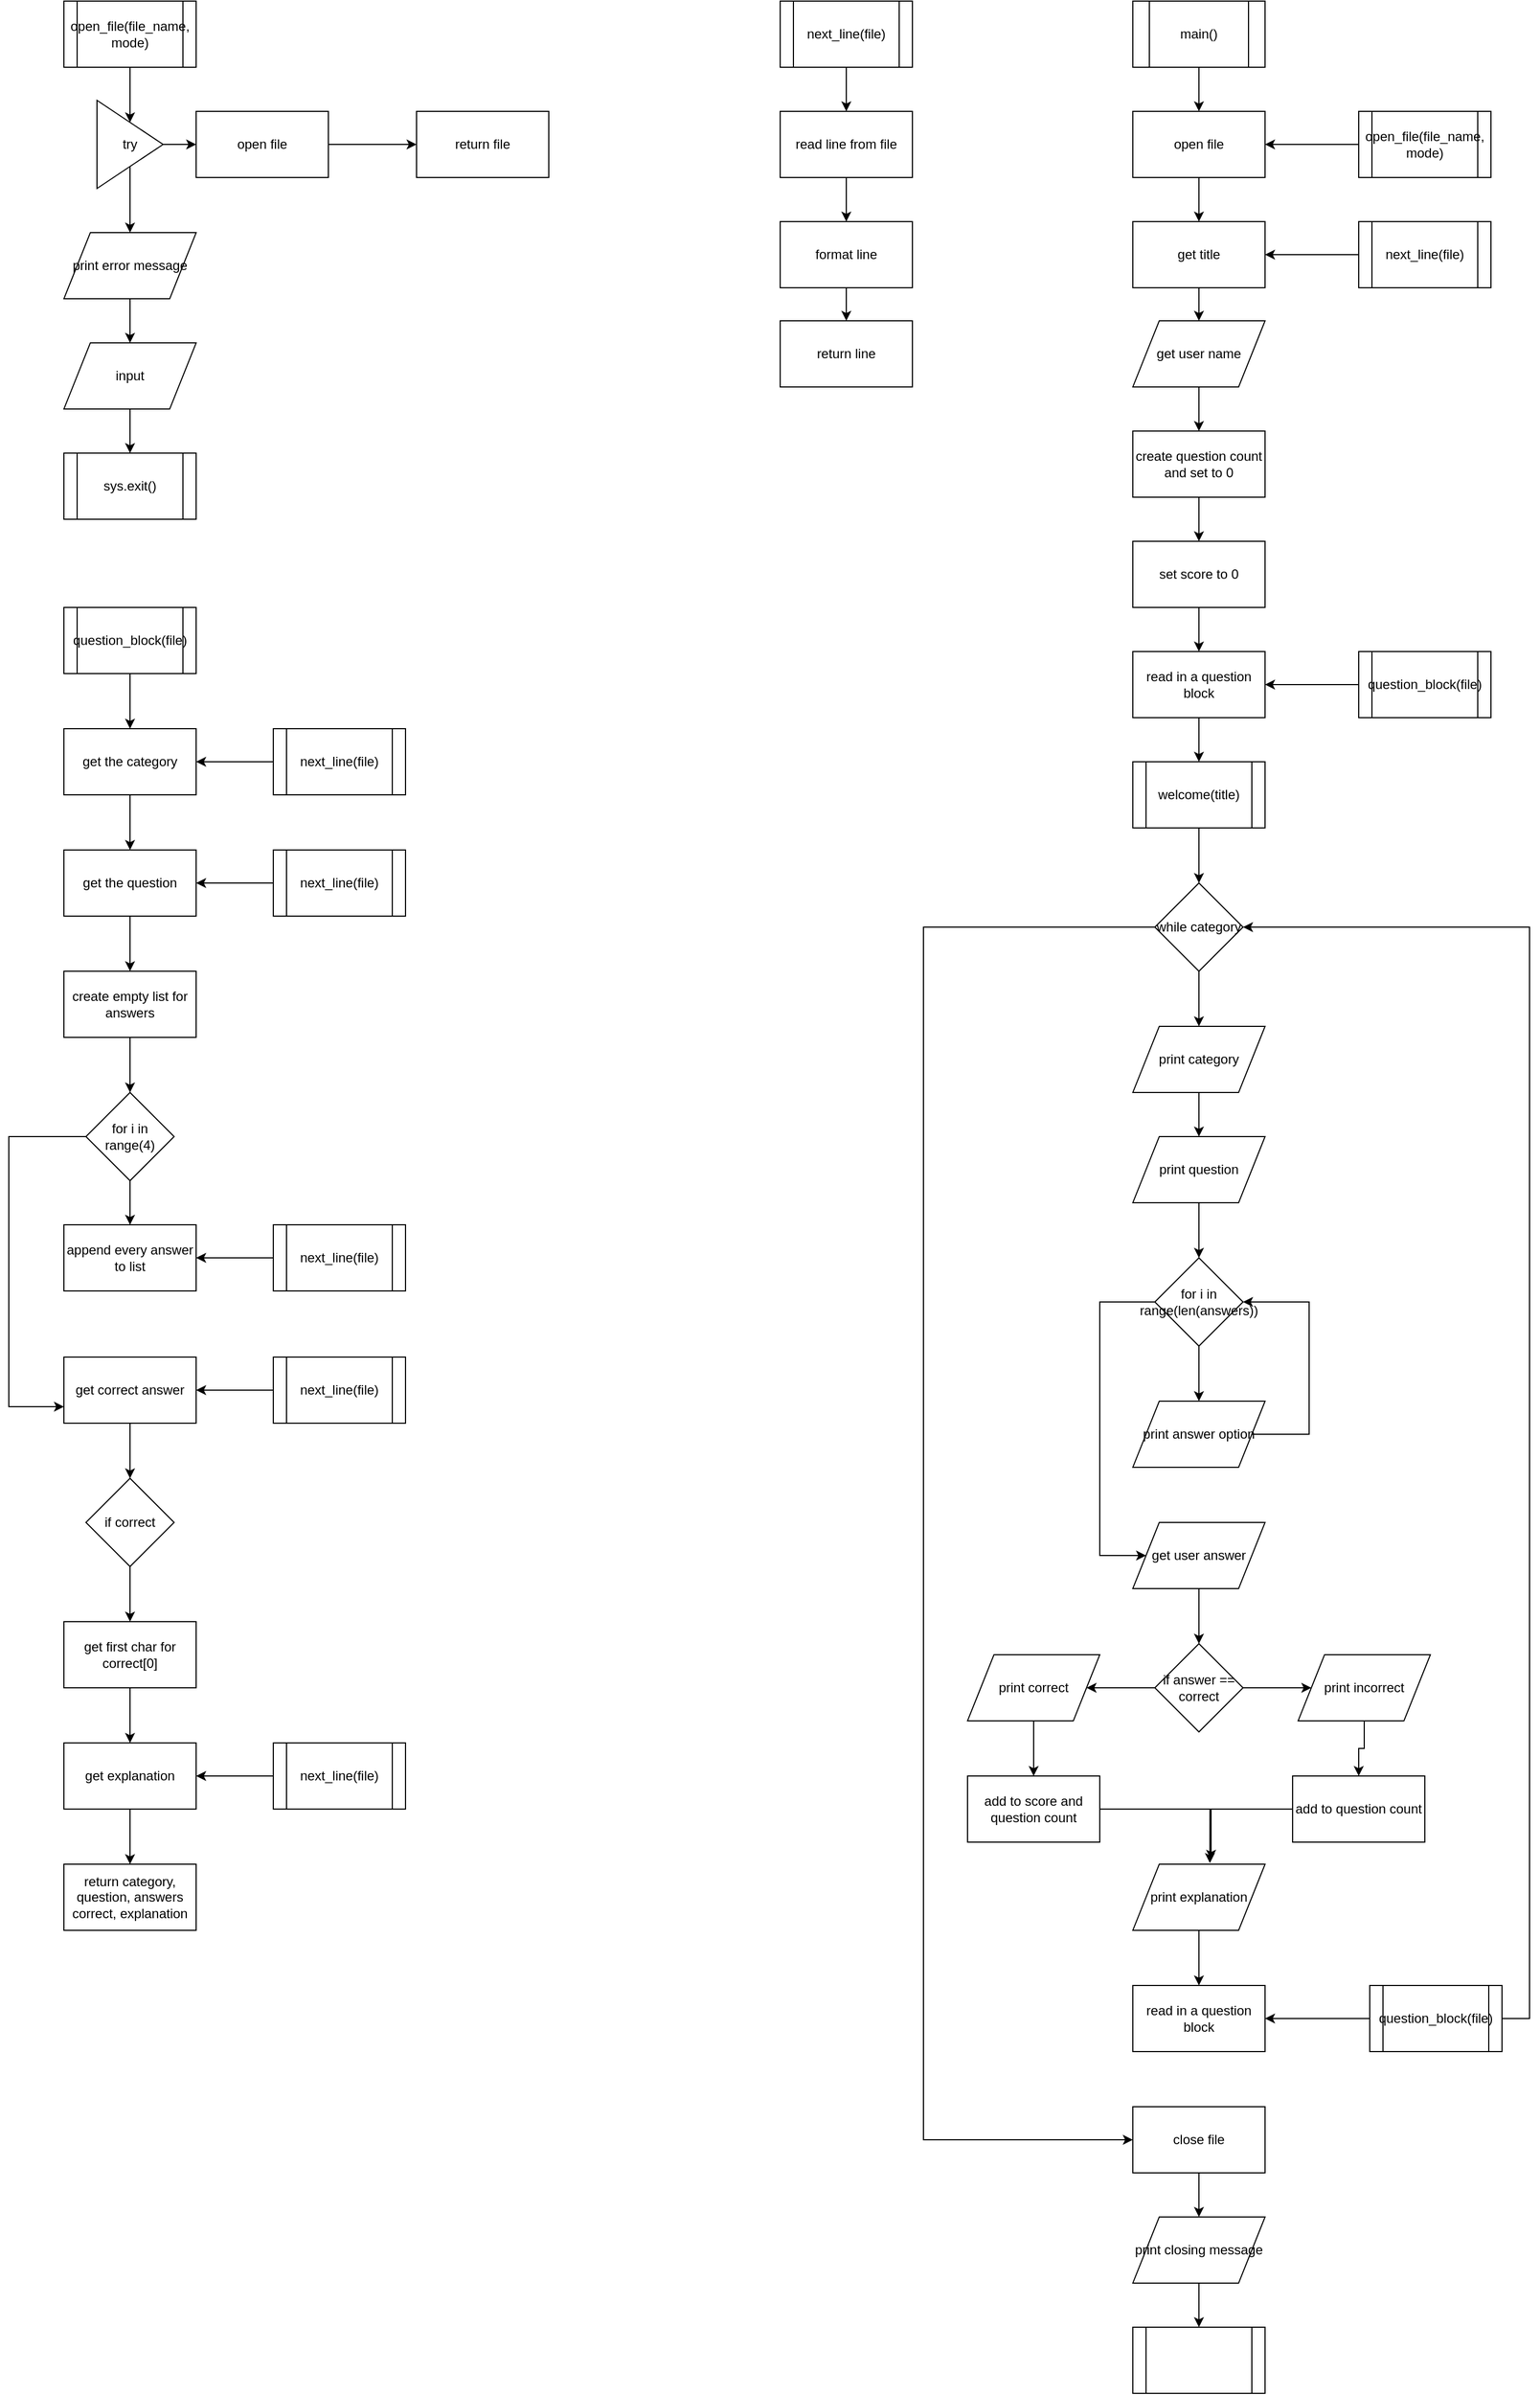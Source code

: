<mxfile version="11.1.4" type="device"><diagram id="YWIgd0XCycxzVZSlgE9_" name="Page-1"><mxGraphModel dx="1662" dy="824" grid="1" gridSize="10" guides="1" tooltips="1" connect="1" arrows="1" fold="1" page="1" pageScale="1" pageWidth="850" pageHeight="1100" math="0" shadow="0"><root><mxCell id="0"/><mxCell id="1" parent="0"/><mxCell id="66_MxA1El6vl7MiI53ng-3" value="" style="edgeStyle=orthogonalEdgeStyle;rounded=0;orthogonalLoop=1;jettySize=auto;html=1;" parent="1" source="66_MxA1El6vl7MiI53ng-1" target="66_MxA1El6vl7MiI53ng-2" edge="1"><mxGeometry relative="1" as="geometry"/></mxCell><mxCell id="66_MxA1El6vl7MiI53ng-1" value="open_file(file_name, mode)" style="shape=process;whiteSpace=wrap;html=1;backgroundOutline=1;" parent="1" vertex="1"><mxGeometry x="100" y="100" width="120" height="60" as="geometry"/></mxCell><mxCell id="66_MxA1El6vl7MiI53ng-5" value="" style="edgeStyle=orthogonalEdgeStyle;rounded=0;orthogonalLoop=1;jettySize=auto;html=1;" parent="1" source="66_MxA1El6vl7MiI53ng-2" target="66_MxA1El6vl7MiI53ng-4" edge="1"><mxGeometry relative="1" as="geometry"/></mxCell><mxCell id="66_MxA1El6vl7MiI53ng-11" value="" style="edgeStyle=orthogonalEdgeStyle;rounded=0;orthogonalLoop=1;jettySize=auto;html=1;" parent="1" source="66_MxA1El6vl7MiI53ng-2" target="66_MxA1El6vl7MiI53ng-10" edge="1"><mxGeometry relative="1" as="geometry"/></mxCell><mxCell id="66_MxA1El6vl7MiI53ng-2" value="try&lt;br&gt;" style="triangle;whiteSpace=wrap;html=1;" parent="1" vertex="1"><mxGeometry x="130" y="190" width="60" height="80" as="geometry"/></mxCell><mxCell id="66_MxA1El6vl7MiI53ng-7" value="" style="edgeStyle=orthogonalEdgeStyle;rounded=0;orthogonalLoop=1;jettySize=auto;html=1;" parent="1" source="66_MxA1El6vl7MiI53ng-4" target="66_MxA1El6vl7MiI53ng-6" edge="1"><mxGeometry relative="1" as="geometry"/></mxCell><mxCell id="66_MxA1El6vl7MiI53ng-4" value="print error message" style="shape=parallelogram;perimeter=parallelogramPerimeter;whiteSpace=wrap;html=1;" parent="1" vertex="1"><mxGeometry x="100" y="310" width="120" height="60" as="geometry"/></mxCell><mxCell id="66_MxA1El6vl7MiI53ng-9" value="" style="edgeStyle=orthogonalEdgeStyle;rounded=0;orthogonalLoop=1;jettySize=auto;html=1;" parent="1" source="66_MxA1El6vl7MiI53ng-6" target="66_MxA1El6vl7MiI53ng-8" edge="1"><mxGeometry relative="1" as="geometry"/></mxCell><mxCell id="66_MxA1El6vl7MiI53ng-6" value="input" style="shape=parallelogram;perimeter=parallelogramPerimeter;whiteSpace=wrap;html=1;" parent="1" vertex="1"><mxGeometry x="100" y="410" width="120" height="60" as="geometry"/></mxCell><mxCell id="66_MxA1El6vl7MiI53ng-8" value="sys.exit()" style="shape=process;whiteSpace=wrap;html=1;backgroundOutline=1;" parent="1" vertex="1"><mxGeometry x="100" y="510" width="120" height="60" as="geometry"/></mxCell><mxCell id="66_MxA1El6vl7MiI53ng-13" value="" style="edgeStyle=orthogonalEdgeStyle;rounded=0;orthogonalLoop=1;jettySize=auto;html=1;" parent="1" source="66_MxA1El6vl7MiI53ng-10" target="66_MxA1El6vl7MiI53ng-12" edge="1"><mxGeometry relative="1" as="geometry"/></mxCell><mxCell id="66_MxA1El6vl7MiI53ng-10" value="open file" style="rounded=0;whiteSpace=wrap;html=1;" parent="1" vertex="1"><mxGeometry x="220" y="200" width="120" height="60" as="geometry"/></mxCell><mxCell id="66_MxA1El6vl7MiI53ng-12" value="return file" style="rounded=0;whiteSpace=wrap;html=1;" parent="1" vertex="1"><mxGeometry x="420" y="200" width="120" height="60" as="geometry"/></mxCell><mxCell id="66_MxA1El6vl7MiI53ng-24" value="" style="edgeStyle=orthogonalEdgeStyle;rounded=0;orthogonalLoop=1;jettySize=auto;html=1;" parent="1" source="66_MxA1El6vl7MiI53ng-14" target="66_MxA1El6vl7MiI53ng-23" edge="1"><mxGeometry relative="1" as="geometry"/></mxCell><mxCell id="66_MxA1El6vl7MiI53ng-14" value="next_line(file)" style="shape=process;whiteSpace=wrap;html=1;backgroundOutline=1;" parent="1" vertex="1"><mxGeometry x="750" y="100" width="120" height="60" as="geometry"/></mxCell><mxCell id="66_MxA1El6vl7MiI53ng-27" value="" style="edgeStyle=orthogonalEdgeStyle;rounded=0;orthogonalLoop=1;jettySize=auto;html=1;" parent="1" source="66_MxA1El6vl7MiI53ng-23" target="66_MxA1El6vl7MiI53ng-26" edge="1"><mxGeometry relative="1" as="geometry"/></mxCell><mxCell id="66_MxA1El6vl7MiI53ng-23" value="read line from file" style="rounded=0;whiteSpace=wrap;html=1;" parent="1" vertex="1"><mxGeometry x="750" y="200" width="120" height="60" as="geometry"/></mxCell><mxCell id="66_MxA1El6vl7MiI53ng-29" value="" style="edgeStyle=orthogonalEdgeStyle;rounded=0;orthogonalLoop=1;jettySize=auto;html=1;" parent="1" source="66_MxA1El6vl7MiI53ng-26" target="66_MxA1El6vl7MiI53ng-28" edge="1"><mxGeometry relative="1" as="geometry"/></mxCell><mxCell id="66_MxA1El6vl7MiI53ng-26" value="format line" style="rounded=0;whiteSpace=wrap;html=1;" parent="1" vertex="1"><mxGeometry x="750" y="300" width="120" height="60" as="geometry"/></mxCell><mxCell id="66_MxA1El6vl7MiI53ng-28" value="return line" style="rounded=0;whiteSpace=wrap;html=1;" parent="1" vertex="1"><mxGeometry x="750" y="390" width="120" height="60" as="geometry"/></mxCell><mxCell id="66_MxA1El6vl7MiI53ng-32" value="" style="edgeStyle=orthogonalEdgeStyle;rounded=0;orthogonalLoop=1;jettySize=auto;html=1;" parent="1" source="66_MxA1El6vl7MiI53ng-30" target="66_MxA1El6vl7MiI53ng-31" edge="1"><mxGeometry relative="1" as="geometry"/></mxCell><mxCell id="66_MxA1El6vl7MiI53ng-30" value="question_block(file)" style="shape=process;whiteSpace=wrap;html=1;backgroundOutline=1;" parent="1" vertex="1"><mxGeometry x="100" y="650" width="120" height="60" as="geometry"/></mxCell><mxCell id="66_MxA1El6vl7MiI53ng-36" value="" style="edgeStyle=orthogonalEdgeStyle;rounded=0;orthogonalLoop=1;jettySize=auto;html=1;" parent="1" source="66_MxA1El6vl7MiI53ng-31" target="66_MxA1El6vl7MiI53ng-35" edge="1"><mxGeometry relative="1" as="geometry"/></mxCell><mxCell id="66_MxA1El6vl7MiI53ng-31" value="get the category" style="rounded=0;whiteSpace=wrap;html=1;" parent="1" vertex="1"><mxGeometry x="100" y="760" width="120" height="60" as="geometry"/></mxCell><mxCell id="66_MxA1El6vl7MiI53ng-34" value="" style="edgeStyle=orthogonalEdgeStyle;rounded=0;orthogonalLoop=1;jettySize=auto;html=1;" parent="1" source="66_MxA1El6vl7MiI53ng-33" target="66_MxA1El6vl7MiI53ng-31" edge="1"><mxGeometry relative="1" as="geometry"/></mxCell><mxCell id="66_MxA1El6vl7MiI53ng-33" value="next_line(file)" style="shape=process;whiteSpace=wrap;html=1;backgroundOutline=1;" parent="1" vertex="1"><mxGeometry x="290" y="760" width="120" height="60" as="geometry"/></mxCell><mxCell id="66_MxA1El6vl7MiI53ng-40" value="" style="edgeStyle=orthogonalEdgeStyle;rounded=0;orthogonalLoop=1;jettySize=auto;html=1;" parent="1" source="66_MxA1El6vl7MiI53ng-35" target="66_MxA1El6vl7MiI53ng-39" edge="1"><mxGeometry relative="1" as="geometry"/></mxCell><mxCell id="66_MxA1El6vl7MiI53ng-35" value="get the question" style="rounded=0;whiteSpace=wrap;html=1;" parent="1" vertex="1"><mxGeometry x="100" y="870" width="120" height="60" as="geometry"/></mxCell><mxCell id="66_MxA1El6vl7MiI53ng-38" value="" style="edgeStyle=orthogonalEdgeStyle;rounded=0;orthogonalLoop=1;jettySize=auto;html=1;" parent="1" source="66_MxA1El6vl7MiI53ng-37" target="66_MxA1El6vl7MiI53ng-35" edge="1"><mxGeometry relative="1" as="geometry"/></mxCell><mxCell id="66_MxA1El6vl7MiI53ng-37" value="next_line(file)" style="shape=process;whiteSpace=wrap;html=1;backgroundOutline=1;" parent="1" vertex="1"><mxGeometry x="290" y="870" width="120" height="60" as="geometry"/></mxCell><mxCell id="66_MxA1El6vl7MiI53ng-42" value="" style="edgeStyle=orthogonalEdgeStyle;rounded=0;orthogonalLoop=1;jettySize=auto;html=1;" parent="1" source="66_MxA1El6vl7MiI53ng-39" target="66_MxA1El6vl7MiI53ng-41" edge="1"><mxGeometry relative="1" as="geometry"/></mxCell><mxCell id="66_MxA1El6vl7MiI53ng-39" value="create empty list for answers" style="rounded=0;whiteSpace=wrap;html=1;" parent="1" vertex="1"><mxGeometry x="100" y="980" width="120" height="60" as="geometry"/></mxCell><mxCell id="66_MxA1El6vl7MiI53ng-44" value="" style="edgeStyle=orthogonalEdgeStyle;rounded=0;orthogonalLoop=1;jettySize=auto;html=1;" parent="1" source="66_MxA1El6vl7MiI53ng-41" target="66_MxA1El6vl7MiI53ng-43" edge="1"><mxGeometry relative="1" as="geometry"/></mxCell><mxCell id="66_MxA1El6vl7MiI53ng-49" value="" style="edgeStyle=orthogonalEdgeStyle;rounded=0;orthogonalLoop=1;jettySize=auto;html=1;entryX=0;entryY=0.75;entryDx=0;entryDy=0;" parent="1" source="66_MxA1El6vl7MiI53ng-41" target="66_MxA1El6vl7MiI53ng-47" edge="1"><mxGeometry relative="1" as="geometry"><mxPoint x="40" y="1130" as="targetPoint"/><Array as="points"><mxPoint x="50" y="1130"/><mxPoint x="50" y="1375"/></Array></mxGeometry></mxCell><mxCell id="66_MxA1El6vl7MiI53ng-41" value="for i in range(4)" style="rhombus;whiteSpace=wrap;html=1;" parent="1" vertex="1"><mxGeometry x="120" y="1090" width="80" height="80" as="geometry"/></mxCell><mxCell id="66_MxA1El6vl7MiI53ng-43" value="append every answer to list" style="rounded=0;whiteSpace=wrap;html=1;" parent="1" vertex="1"><mxGeometry x="100" y="1210" width="120" height="60" as="geometry"/></mxCell><mxCell id="66_MxA1El6vl7MiI53ng-46" value="" style="edgeStyle=orthogonalEdgeStyle;rounded=0;orthogonalLoop=1;jettySize=auto;html=1;" parent="1" source="66_MxA1El6vl7MiI53ng-45" target="66_MxA1El6vl7MiI53ng-43" edge="1"><mxGeometry relative="1" as="geometry"/></mxCell><mxCell id="66_MxA1El6vl7MiI53ng-45" value="next_line(file)" style="shape=process;whiteSpace=wrap;html=1;backgroundOutline=1;" parent="1" vertex="1"><mxGeometry x="290" y="1210" width="120" height="60" as="geometry"/></mxCell><mxCell id="66_MxA1El6vl7MiI53ng-53" value="" style="edgeStyle=orthogonalEdgeStyle;rounded=0;orthogonalLoop=1;jettySize=auto;html=1;" parent="1" source="66_MxA1El6vl7MiI53ng-47" target="66_MxA1El6vl7MiI53ng-52" edge="1"><mxGeometry relative="1" as="geometry"/></mxCell><mxCell id="66_MxA1El6vl7MiI53ng-47" value="get correct answer" style="rounded=0;whiteSpace=wrap;html=1;" parent="1" vertex="1"><mxGeometry x="100" y="1330" width="120" height="60" as="geometry"/></mxCell><mxCell id="66_MxA1El6vl7MiI53ng-51" value="" style="edgeStyle=orthogonalEdgeStyle;rounded=0;orthogonalLoop=1;jettySize=auto;html=1;" parent="1" source="66_MxA1El6vl7MiI53ng-50" target="66_MxA1El6vl7MiI53ng-47" edge="1"><mxGeometry relative="1" as="geometry"/></mxCell><mxCell id="66_MxA1El6vl7MiI53ng-50" value="next_line(file)" style="shape=process;whiteSpace=wrap;html=1;backgroundOutline=1;" parent="1" vertex="1"><mxGeometry x="290" y="1330" width="120" height="60" as="geometry"/></mxCell><mxCell id="66_MxA1El6vl7MiI53ng-55" value="" style="edgeStyle=orthogonalEdgeStyle;rounded=0;orthogonalLoop=1;jettySize=auto;html=1;" parent="1" source="66_MxA1El6vl7MiI53ng-52" target="66_MxA1El6vl7MiI53ng-54" edge="1"><mxGeometry relative="1" as="geometry"/></mxCell><mxCell id="66_MxA1El6vl7MiI53ng-52" value="if correct" style="rhombus;whiteSpace=wrap;html=1;" parent="1" vertex="1"><mxGeometry x="120" y="1440" width="80" height="80" as="geometry"/></mxCell><mxCell id="66_MxA1El6vl7MiI53ng-57" value="" style="edgeStyle=orthogonalEdgeStyle;rounded=0;orthogonalLoop=1;jettySize=auto;html=1;" parent="1" source="66_MxA1El6vl7MiI53ng-54" target="66_MxA1El6vl7MiI53ng-56" edge="1"><mxGeometry relative="1" as="geometry"/></mxCell><mxCell id="66_MxA1El6vl7MiI53ng-54" value="get first char for correct[0]" style="rounded=0;whiteSpace=wrap;html=1;" parent="1" vertex="1"><mxGeometry x="100" y="1570" width="120" height="60" as="geometry"/></mxCell><mxCell id="66_MxA1El6vl7MiI53ng-61" value="" style="edgeStyle=orthogonalEdgeStyle;rounded=0;orthogonalLoop=1;jettySize=auto;html=1;" parent="1" source="66_MxA1El6vl7MiI53ng-56" target="66_MxA1El6vl7MiI53ng-60" edge="1"><mxGeometry relative="1" as="geometry"/></mxCell><mxCell id="66_MxA1El6vl7MiI53ng-56" value="get explanation" style="rounded=0;whiteSpace=wrap;html=1;" parent="1" vertex="1"><mxGeometry x="100" y="1680" width="120" height="60" as="geometry"/></mxCell><mxCell id="66_MxA1El6vl7MiI53ng-60" value="return category, question, answers correct, explanation" style="rounded=0;whiteSpace=wrap;html=1;" parent="1" vertex="1"><mxGeometry x="100" y="1790" width="120" height="60" as="geometry"/></mxCell><mxCell id="66_MxA1El6vl7MiI53ng-59" value="" style="edgeStyle=orthogonalEdgeStyle;rounded=0;orthogonalLoop=1;jettySize=auto;html=1;" parent="1" source="66_MxA1El6vl7MiI53ng-58" target="66_MxA1El6vl7MiI53ng-56" edge="1"><mxGeometry relative="1" as="geometry"/></mxCell><mxCell id="66_MxA1El6vl7MiI53ng-58" value="next_line(file)" style="shape=process;whiteSpace=wrap;html=1;backgroundOutline=1;" parent="1" vertex="1"><mxGeometry x="290" y="1680" width="120" height="60" as="geometry"/></mxCell><mxCell id="lKo_ybom0pzeBKYIbM5d-6" value="" style="edgeStyle=orthogonalEdgeStyle;rounded=0;orthogonalLoop=1;jettySize=auto;html=1;" edge="1" parent="1" source="lKo_ybom0pzeBKYIbM5d-1" target="lKo_ybom0pzeBKYIbM5d-2"><mxGeometry relative="1" as="geometry"/></mxCell><mxCell id="lKo_ybom0pzeBKYIbM5d-1" value="main()" style="shape=process;whiteSpace=wrap;html=1;backgroundOutline=1;size=0.125;" vertex="1" parent="1"><mxGeometry x="1070" y="100" width="120" height="60" as="geometry"/></mxCell><mxCell id="lKo_ybom0pzeBKYIbM5d-8" value="" style="edgeStyle=orthogonalEdgeStyle;rounded=0;orthogonalLoop=1;jettySize=auto;html=1;" edge="1" parent="1" source="lKo_ybom0pzeBKYIbM5d-2" target="lKo_ybom0pzeBKYIbM5d-7"><mxGeometry relative="1" as="geometry"/></mxCell><mxCell id="lKo_ybom0pzeBKYIbM5d-2" value="open file" style="rounded=0;whiteSpace=wrap;html=1;" vertex="1" parent="1"><mxGeometry x="1070" y="200" width="120" height="60" as="geometry"/></mxCell><mxCell id="lKo_ybom0pzeBKYIbM5d-13" value="" style="edgeStyle=orthogonalEdgeStyle;rounded=0;orthogonalLoop=1;jettySize=auto;html=1;" edge="1" parent="1" source="lKo_ybom0pzeBKYIbM5d-7" target="lKo_ybom0pzeBKYIbM5d-12"><mxGeometry relative="1" as="geometry"/></mxCell><mxCell id="lKo_ybom0pzeBKYIbM5d-7" value="get title" style="rounded=0;whiteSpace=wrap;html=1;" vertex="1" parent="1"><mxGeometry x="1070" y="300" width="120" height="60" as="geometry"/></mxCell><mxCell id="lKo_ybom0pzeBKYIbM5d-5" value="" style="edgeStyle=orthogonalEdgeStyle;rounded=0;orthogonalLoop=1;jettySize=auto;html=1;" edge="1" parent="1" source="lKo_ybom0pzeBKYIbM5d-3"><mxGeometry relative="1" as="geometry"><mxPoint x="1190" y="230" as="targetPoint"/></mxGeometry></mxCell><mxCell id="lKo_ybom0pzeBKYIbM5d-3" value="open_file(file_name, mode)" style="shape=process;whiteSpace=wrap;html=1;backgroundOutline=1;" vertex="1" parent="1"><mxGeometry x="1275" y="200" width="120" height="60" as="geometry"/></mxCell><mxCell id="lKo_ybom0pzeBKYIbM5d-11" value="" style="edgeStyle=orthogonalEdgeStyle;rounded=0;orthogonalLoop=1;jettySize=auto;html=1;entryX=1;entryY=0.5;entryDx=0;entryDy=0;entryPerimeter=0;" edge="1" parent="1" source="lKo_ybom0pzeBKYIbM5d-9" target="lKo_ybom0pzeBKYIbM5d-7"><mxGeometry relative="1" as="geometry"><mxPoint x="1195" y="370" as="targetPoint"/></mxGeometry></mxCell><mxCell id="lKo_ybom0pzeBKYIbM5d-9" value="next_line(file)" style="shape=process;whiteSpace=wrap;html=1;backgroundOutline=1;" vertex="1" parent="1"><mxGeometry x="1275" y="300" width="120" height="60" as="geometry"/></mxCell><mxCell id="lKo_ybom0pzeBKYIbM5d-15" value="" style="edgeStyle=orthogonalEdgeStyle;rounded=0;orthogonalLoop=1;jettySize=auto;html=1;" edge="1" parent="1" source="lKo_ybom0pzeBKYIbM5d-12" target="lKo_ybom0pzeBKYIbM5d-14"><mxGeometry relative="1" as="geometry"/></mxCell><mxCell id="lKo_ybom0pzeBKYIbM5d-12" value="get user name" style="shape=parallelogram;perimeter=parallelogramPerimeter;whiteSpace=wrap;html=1;" vertex="1" parent="1"><mxGeometry x="1070" y="390" width="120" height="60" as="geometry"/></mxCell><mxCell id="lKo_ybom0pzeBKYIbM5d-17" value="" style="edgeStyle=orthogonalEdgeStyle;rounded=0;orthogonalLoop=1;jettySize=auto;html=1;" edge="1" parent="1" source="lKo_ybom0pzeBKYIbM5d-14" target="lKo_ybom0pzeBKYIbM5d-16"><mxGeometry relative="1" as="geometry"/></mxCell><mxCell id="lKo_ybom0pzeBKYIbM5d-14" value="create question count and set to 0" style="rounded=0;whiteSpace=wrap;html=1;" vertex="1" parent="1"><mxGeometry x="1070" y="490" width="120" height="60" as="geometry"/></mxCell><mxCell id="lKo_ybom0pzeBKYIbM5d-19" value="" style="edgeStyle=orthogonalEdgeStyle;rounded=0;orthogonalLoop=1;jettySize=auto;html=1;" edge="1" parent="1" source="lKo_ybom0pzeBKYIbM5d-16" target="lKo_ybom0pzeBKYIbM5d-18"><mxGeometry relative="1" as="geometry"/></mxCell><mxCell id="lKo_ybom0pzeBKYIbM5d-16" value="set score to 0" style="rounded=0;whiteSpace=wrap;html=1;" vertex="1" parent="1"><mxGeometry x="1070" y="590" width="120" height="60" as="geometry"/></mxCell><mxCell id="lKo_ybom0pzeBKYIbM5d-24" value="" style="edgeStyle=orthogonalEdgeStyle;rounded=0;orthogonalLoop=1;jettySize=auto;html=1;" edge="1" parent="1" source="lKo_ybom0pzeBKYIbM5d-18" target="lKo_ybom0pzeBKYIbM5d-23"><mxGeometry relative="1" as="geometry"/></mxCell><mxCell id="lKo_ybom0pzeBKYIbM5d-18" value="read in a question block" style="rounded=0;whiteSpace=wrap;html=1;" vertex="1" parent="1"><mxGeometry x="1070" y="690" width="120" height="60" as="geometry"/></mxCell><mxCell id="lKo_ybom0pzeBKYIbM5d-22" value="" style="edgeStyle=orthogonalEdgeStyle;rounded=0;orthogonalLoop=1;jettySize=auto;html=1;entryX=1;entryY=0.5;entryDx=0;entryDy=0;" edge="1" parent="1" source="lKo_ybom0pzeBKYIbM5d-20" target="lKo_ybom0pzeBKYIbM5d-18"><mxGeometry relative="1" as="geometry"><mxPoint x="1195" y="730" as="targetPoint"/></mxGeometry></mxCell><mxCell id="lKo_ybom0pzeBKYIbM5d-20" value="question_block(file)" style="shape=process;whiteSpace=wrap;html=1;backgroundOutline=1;" vertex="1" parent="1"><mxGeometry x="1275" y="690" width="120" height="60" as="geometry"/></mxCell><mxCell id="lKo_ybom0pzeBKYIbM5d-26" value="" style="edgeStyle=orthogonalEdgeStyle;rounded=0;orthogonalLoop=1;jettySize=auto;html=1;" edge="1" parent="1" source="lKo_ybom0pzeBKYIbM5d-23" target="lKo_ybom0pzeBKYIbM5d-25"><mxGeometry relative="1" as="geometry"/></mxCell><mxCell id="lKo_ybom0pzeBKYIbM5d-23" value="welcome(title)" style="shape=process;whiteSpace=wrap;html=1;backgroundOutline=1;" vertex="1" parent="1"><mxGeometry x="1070" y="790" width="120" height="60" as="geometry"/></mxCell><mxCell id="lKo_ybom0pzeBKYIbM5d-28" value="" style="edgeStyle=orthogonalEdgeStyle;rounded=0;orthogonalLoop=1;jettySize=auto;html=1;" edge="1" parent="1" source="lKo_ybom0pzeBKYIbM5d-25" target="lKo_ybom0pzeBKYIbM5d-27"><mxGeometry relative="1" as="geometry"/></mxCell><mxCell id="lKo_ybom0pzeBKYIbM5d-67" value="" style="edgeStyle=orthogonalEdgeStyle;rounded=0;orthogonalLoop=1;jettySize=auto;html=1;entryX=0;entryY=0.5;entryDx=0;entryDy=0;" edge="1" parent="1" source="lKo_ybom0pzeBKYIbM5d-25" target="lKo_ybom0pzeBKYIbM5d-65"><mxGeometry relative="1" as="geometry"><mxPoint x="1010" y="940" as="targetPoint"/><Array as="points"><mxPoint x="880" y="940"/><mxPoint x="880" y="2040"/></Array></mxGeometry></mxCell><mxCell id="lKo_ybom0pzeBKYIbM5d-25" value="while category" style="rhombus;whiteSpace=wrap;html=1;" vertex="1" parent="1"><mxGeometry x="1090" y="900" width="80" height="80" as="geometry"/></mxCell><mxCell id="lKo_ybom0pzeBKYIbM5d-30" value="" style="edgeStyle=orthogonalEdgeStyle;rounded=0;orthogonalLoop=1;jettySize=auto;html=1;" edge="1" parent="1" source="lKo_ybom0pzeBKYIbM5d-27" target="lKo_ybom0pzeBKYIbM5d-29"><mxGeometry relative="1" as="geometry"/></mxCell><mxCell id="lKo_ybom0pzeBKYIbM5d-27" value="print category" style="shape=parallelogram;perimeter=parallelogramPerimeter;whiteSpace=wrap;html=1;" vertex="1" parent="1"><mxGeometry x="1070" y="1030" width="120" height="60" as="geometry"/></mxCell><mxCell id="lKo_ybom0pzeBKYIbM5d-32" value="" style="edgeStyle=orthogonalEdgeStyle;rounded=0;orthogonalLoop=1;jettySize=auto;html=1;" edge="1" parent="1" source="lKo_ybom0pzeBKYIbM5d-29" target="lKo_ybom0pzeBKYIbM5d-31"><mxGeometry relative="1" as="geometry"/></mxCell><mxCell id="lKo_ybom0pzeBKYIbM5d-29" value="print question" style="shape=parallelogram;perimeter=parallelogramPerimeter;whiteSpace=wrap;html=1;" vertex="1" parent="1"><mxGeometry x="1070" y="1130" width="120" height="60" as="geometry"/></mxCell><mxCell id="lKo_ybom0pzeBKYIbM5d-34" value="" style="edgeStyle=orthogonalEdgeStyle;rounded=0;orthogonalLoop=1;jettySize=auto;html=1;" edge="1" parent="1" source="lKo_ybom0pzeBKYIbM5d-31" target="lKo_ybom0pzeBKYIbM5d-33"><mxGeometry relative="1" as="geometry"/></mxCell><mxCell id="lKo_ybom0pzeBKYIbM5d-40" value="" style="edgeStyle=orthogonalEdgeStyle;rounded=0;orthogonalLoop=1;jettySize=auto;html=1;entryX=1;entryY=0.5;entryDx=0;entryDy=0;" edge="1" parent="1" source="lKo_ybom0pzeBKYIbM5d-31" target="lKo_ybom0pzeBKYIbM5d-37"><mxGeometry relative="1" as="geometry"><mxPoint x="1010" y="1280" as="targetPoint"/><Array as="points"><mxPoint x="1040" y="1280"/><mxPoint x="1040" y="1510"/></Array></mxGeometry></mxCell><mxCell id="lKo_ybom0pzeBKYIbM5d-31" value="for i in range(len(answers))" style="rhombus;whiteSpace=wrap;html=1;" vertex="1" parent="1"><mxGeometry x="1090" y="1240" width="80" height="80" as="geometry"/></mxCell><mxCell id="lKo_ybom0pzeBKYIbM5d-36" value="" style="edgeStyle=orthogonalEdgeStyle;rounded=0;orthogonalLoop=1;jettySize=auto;html=1;entryX=1;entryY=0.5;entryDx=0;entryDy=0;" edge="1" parent="1" source="lKo_ybom0pzeBKYIbM5d-33" target="lKo_ybom0pzeBKYIbM5d-31"><mxGeometry relative="1" as="geometry"><mxPoint x="1282" y="1400" as="targetPoint"/><Array as="points"><mxPoint x="1230" y="1400"/><mxPoint x="1230" y="1280"/></Array></mxGeometry></mxCell><mxCell id="lKo_ybom0pzeBKYIbM5d-33" value="print answer option" style="shape=parallelogram;perimeter=parallelogramPerimeter;whiteSpace=wrap;html=1;" vertex="1" parent="1"><mxGeometry x="1070" y="1370" width="120" height="60" as="geometry"/></mxCell><mxCell id="lKo_ybom0pzeBKYIbM5d-45" value="" style="edgeStyle=orthogonalEdgeStyle;rounded=0;orthogonalLoop=1;jettySize=auto;html=1;" edge="1" parent="1" source="lKo_ybom0pzeBKYIbM5d-37" target="lKo_ybom0pzeBKYIbM5d-44"><mxGeometry relative="1" as="geometry"/></mxCell><mxCell id="lKo_ybom0pzeBKYIbM5d-37" value="get user answer" style="shape=parallelogram;perimeter=parallelogramPerimeter;whiteSpace=wrap;html=1;direction=west;" vertex="1" parent="1"><mxGeometry x="1070" y="1480" width="120" height="60" as="geometry"/></mxCell><mxCell id="lKo_ybom0pzeBKYIbM5d-47" value="" style="edgeStyle=orthogonalEdgeStyle;rounded=0;orthogonalLoop=1;jettySize=auto;html=1;" edge="1" parent="1" source="lKo_ybom0pzeBKYIbM5d-44" target="lKo_ybom0pzeBKYIbM5d-46"><mxGeometry relative="1" as="geometry"/></mxCell><mxCell id="lKo_ybom0pzeBKYIbM5d-49" value="" style="edgeStyle=orthogonalEdgeStyle;rounded=0;orthogonalLoop=1;jettySize=auto;html=1;" edge="1" parent="1" source="lKo_ybom0pzeBKYIbM5d-44" target="lKo_ybom0pzeBKYIbM5d-48"><mxGeometry relative="1" as="geometry"/></mxCell><mxCell id="lKo_ybom0pzeBKYIbM5d-44" value="if answer == correct" style="rhombus;whiteSpace=wrap;html=1;" vertex="1" parent="1"><mxGeometry x="1090" y="1590" width="80" height="80" as="geometry"/></mxCell><mxCell id="lKo_ybom0pzeBKYIbM5d-51" value="" style="edgeStyle=orthogonalEdgeStyle;rounded=0;orthogonalLoop=1;jettySize=auto;html=1;" edge="1" parent="1" source="lKo_ybom0pzeBKYIbM5d-46" target="lKo_ybom0pzeBKYIbM5d-50"><mxGeometry relative="1" as="geometry"/></mxCell><mxCell id="lKo_ybom0pzeBKYIbM5d-46" value="print correct" style="shape=parallelogram;perimeter=parallelogramPerimeter;whiteSpace=wrap;html=1;" vertex="1" parent="1"><mxGeometry x="920" y="1600" width="120" height="60" as="geometry"/></mxCell><mxCell id="lKo_ybom0pzeBKYIbM5d-53" value="" style="edgeStyle=orthogonalEdgeStyle;rounded=0;orthogonalLoop=1;jettySize=auto;html=1;" edge="1" parent="1" source="lKo_ybom0pzeBKYIbM5d-48" target="lKo_ybom0pzeBKYIbM5d-52"><mxGeometry relative="1" as="geometry"/></mxCell><mxCell id="lKo_ybom0pzeBKYIbM5d-48" value="print incorrect" style="shape=parallelogram;perimeter=parallelogramPerimeter;whiteSpace=wrap;html=1;" vertex="1" parent="1"><mxGeometry x="1220" y="1600" width="120" height="60" as="geometry"/></mxCell><mxCell id="lKo_ybom0pzeBKYIbM5d-56" value="" style="edgeStyle=orthogonalEdgeStyle;rounded=0;orthogonalLoop=1;jettySize=auto;html=1;entryX=0.592;entryY=-0.067;entryDx=0;entryDy=0;entryPerimeter=0;" edge="1" parent="1" source="lKo_ybom0pzeBKYIbM5d-50" target="lKo_ybom0pzeBKYIbM5d-54"><mxGeometry relative="1" as="geometry"><mxPoint x="1120" y="1740" as="targetPoint"/></mxGeometry></mxCell><mxCell id="lKo_ybom0pzeBKYIbM5d-50" value="add to score and question count" style="rounded=0;whiteSpace=wrap;html=1;" vertex="1" parent="1"><mxGeometry x="920" y="1710" width="120" height="60" as="geometry"/></mxCell><mxCell id="lKo_ybom0pzeBKYIbM5d-58" value="" style="edgeStyle=orthogonalEdgeStyle;rounded=0;orthogonalLoop=1;jettySize=auto;html=1;entryX=0.583;entryY=-0.017;entryDx=0;entryDy=0;entryPerimeter=0;" edge="1" parent="1" source="lKo_ybom0pzeBKYIbM5d-52" target="lKo_ybom0pzeBKYIbM5d-54"><mxGeometry relative="1" as="geometry"><mxPoint x="1135" y="1740" as="targetPoint"/></mxGeometry></mxCell><mxCell id="lKo_ybom0pzeBKYIbM5d-52" value="add to question count" style="rounded=0;whiteSpace=wrap;html=1;" vertex="1" parent="1"><mxGeometry x="1215" y="1710" width="120" height="60" as="geometry"/></mxCell><mxCell id="lKo_ybom0pzeBKYIbM5d-62" value="" style="edgeStyle=orthogonalEdgeStyle;rounded=0;orthogonalLoop=1;jettySize=auto;html=1;" edge="1" parent="1" source="lKo_ybom0pzeBKYIbM5d-54" target="lKo_ybom0pzeBKYIbM5d-59"><mxGeometry relative="1" as="geometry"/></mxCell><mxCell id="lKo_ybom0pzeBKYIbM5d-54" value="print explanation" style="shape=parallelogram;perimeter=parallelogramPerimeter;whiteSpace=wrap;html=1;" vertex="1" parent="1"><mxGeometry x="1070" y="1790" width="120" height="60" as="geometry"/></mxCell><mxCell id="lKo_ybom0pzeBKYIbM5d-59" value="read in a question block" style="rounded=0;whiteSpace=wrap;html=1;" vertex="1" parent="1"><mxGeometry x="1070" y="1900" width="120" height="60" as="geometry"/></mxCell><mxCell id="lKo_ybom0pzeBKYIbM5d-60" value="" style="edgeStyle=orthogonalEdgeStyle;rounded=0;orthogonalLoop=1;jettySize=auto;html=1;entryX=1;entryY=0.5;entryDx=0;entryDy=0;" edge="1" source="lKo_ybom0pzeBKYIbM5d-61" target="lKo_ybom0pzeBKYIbM5d-59" parent="1"><mxGeometry relative="1" as="geometry"><mxPoint x="1205" y="1940" as="targetPoint"/></mxGeometry></mxCell><mxCell id="lKo_ybom0pzeBKYIbM5d-64" value="" style="edgeStyle=orthogonalEdgeStyle;rounded=0;orthogonalLoop=1;jettySize=auto;html=1;" edge="1" parent="1" source="lKo_ybom0pzeBKYIbM5d-61"><mxGeometry relative="1" as="geometry"><mxPoint x="1170" y="940" as="targetPoint"/><Array as="points"><mxPoint x="1430" y="1930"/><mxPoint x="1430" y="940"/></Array></mxGeometry></mxCell><mxCell id="lKo_ybom0pzeBKYIbM5d-61" value="question_block(file)" style="shape=process;whiteSpace=wrap;html=1;backgroundOutline=1;" vertex="1" parent="1"><mxGeometry x="1285" y="1900" width="120" height="60" as="geometry"/></mxCell><mxCell id="lKo_ybom0pzeBKYIbM5d-69" value="" style="edgeStyle=orthogonalEdgeStyle;rounded=0;orthogonalLoop=1;jettySize=auto;html=1;" edge="1" parent="1" source="lKo_ybom0pzeBKYIbM5d-65" target="lKo_ybom0pzeBKYIbM5d-68"><mxGeometry relative="1" as="geometry"/></mxCell><mxCell id="lKo_ybom0pzeBKYIbM5d-65" value="close file" style="rounded=0;whiteSpace=wrap;html=1;" vertex="1" parent="1"><mxGeometry x="1070" y="2010" width="120" height="60" as="geometry"/></mxCell><mxCell id="lKo_ybom0pzeBKYIbM5d-71" value="" style="edgeStyle=orthogonalEdgeStyle;rounded=0;orthogonalLoop=1;jettySize=auto;html=1;" edge="1" parent="1" source="lKo_ybom0pzeBKYIbM5d-68" target="lKo_ybom0pzeBKYIbM5d-70"><mxGeometry relative="1" as="geometry"/></mxCell><mxCell id="lKo_ybom0pzeBKYIbM5d-68" value="print closing message" style="shape=parallelogram;perimeter=parallelogramPerimeter;whiteSpace=wrap;html=1;" vertex="1" parent="1"><mxGeometry x="1070" y="2110" width="120" height="60" as="geometry"/></mxCell><mxCell id="lKo_ybom0pzeBKYIbM5d-70" value="" style="shape=process;whiteSpace=wrap;html=1;backgroundOutline=1;" vertex="1" parent="1"><mxGeometry x="1070" y="2210" width="120" height="60" as="geometry"/></mxCell></root></mxGraphModel></diagram></mxfile>